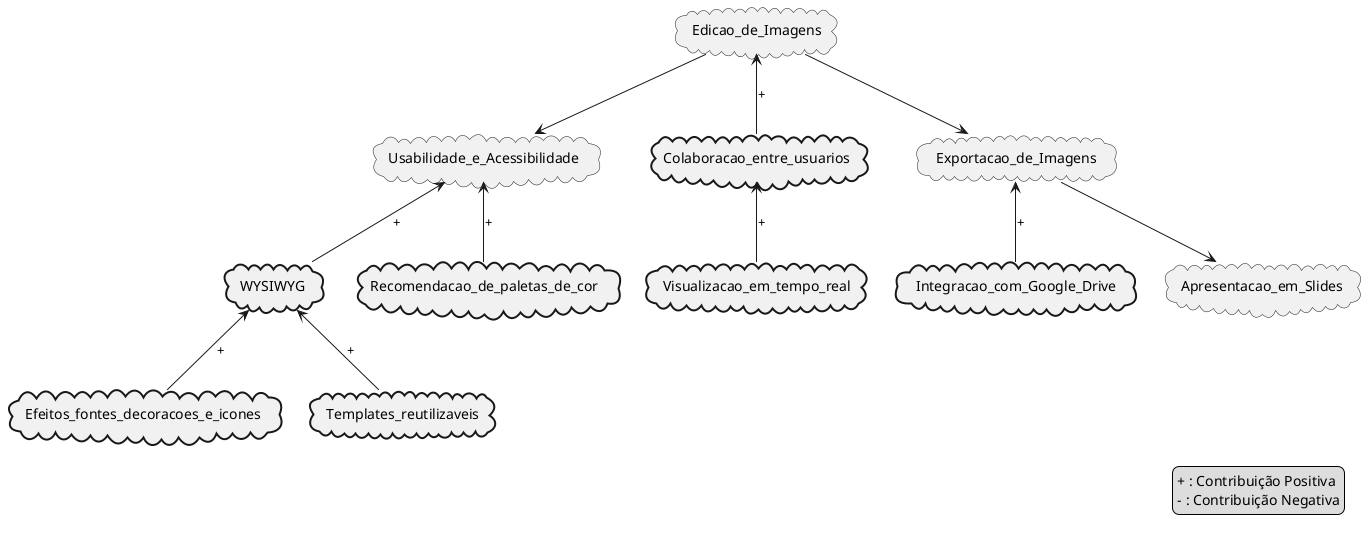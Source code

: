 @startuml
!define softgoal(name) cloud name
!define op(name) cloud #line.bold;  name 

softgoal(Edicao_de_Imagens) as edicao

softgoal(Usabilidade_e_Acessibilidade) as usabilidade
op(WYSIWYG) as wysiwyg
op(Efeitos_fontes_decoracoes_e_icones) as recursos
op(Templates_reutilizaveis) as templates
op(Recomendacao_de_paletas_de_cor) as recomendacao
op(Colaboracao_entre_usuarios) as colaboracao
op(Visualizacao_em_tempo_real) as visualizacao
softgoal(Exportacao_de_Imagens) as exportacao
op(Integracao_com_Google_Drive) as integracao
softgoal(Apresentacao_em_Slides) as apresentacao

edicao --> usabilidade
edicao <-- colaboracao : +
edicao --> exportacao


usabilidade <-- wysiwyg : +
usabilidade <-- recomendacao : +

wysiwyg <-- recursos : +
wysiwyg <-- templates : +

colaboracao <-- visualizacao : +

exportacao <-- integracao : +
exportacao --> apresentacao

legend right
+ : Contribuição Positiva
- : Contribuição Negativa
endlegend
@enduml